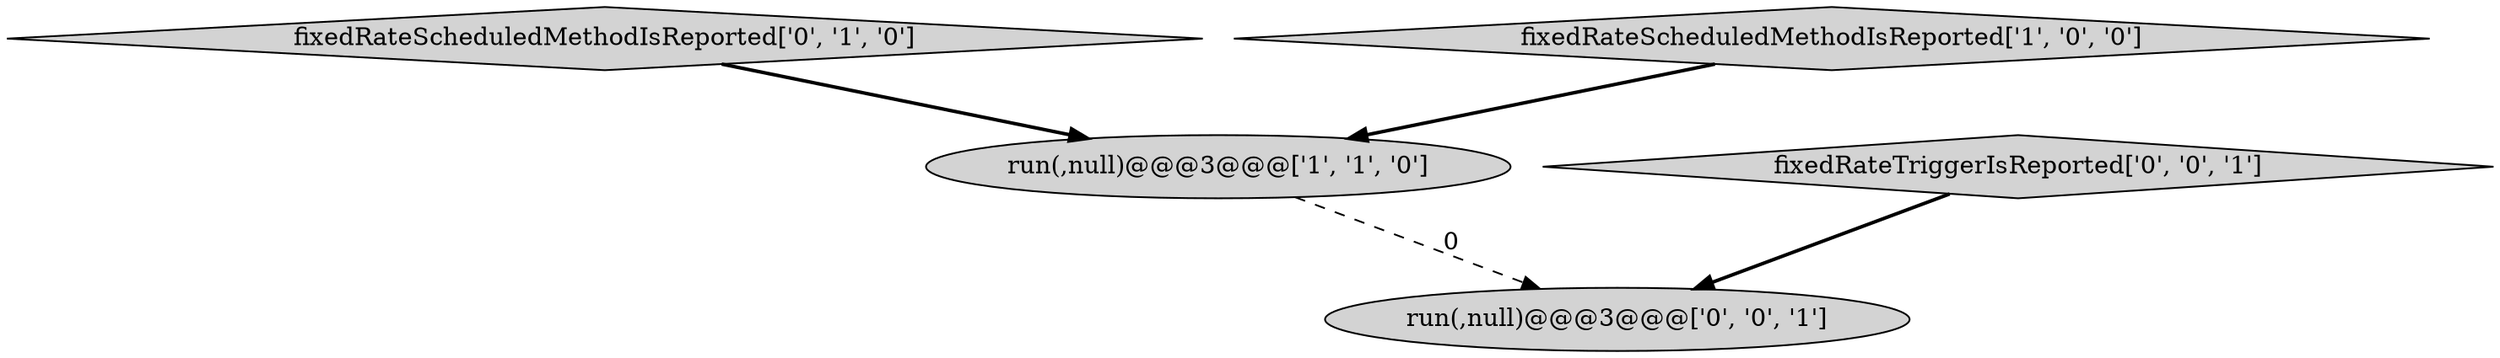 digraph {
2 [style = filled, label = "fixedRateScheduledMethodIsReported['0', '1', '0']", fillcolor = lightgray, shape = diamond image = "AAA0AAABBB2BBB"];
3 [style = filled, label = "fixedRateTriggerIsReported['0', '0', '1']", fillcolor = lightgray, shape = diamond image = "AAA0AAABBB3BBB"];
1 [style = filled, label = "fixedRateScheduledMethodIsReported['1', '0', '0']", fillcolor = lightgray, shape = diamond image = "AAA0AAABBB1BBB"];
4 [style = filled, label = "run(,null)@@@3@@@['0', '0', '1']", fillcolor = lightgray, shape = ellipse image = "AAA0AAABBB3BBB"];
0 [style = filled, label = "run(,null)@@@3@@@['1', '1', '0']", fillcolor = lightgray, shape = ellipse image = "AAA0AAABBB1BBB"];
2->0 [style = bold, label=""];
1->0 [style = bold, label=""];
3->4 [style = bold, label=""];
0->4 [style = dashed, label="0"];
}
